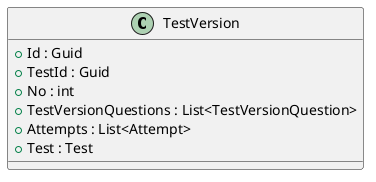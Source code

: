 @startuml
class TestVersion {
    + Id : Guid
    + TestId : Guid
    + No : int
    + TestVersionQuestions : List<TestVersionQuestion>
    + Attempts : List<Attempt>
    + Test : Test
}
@enduml 